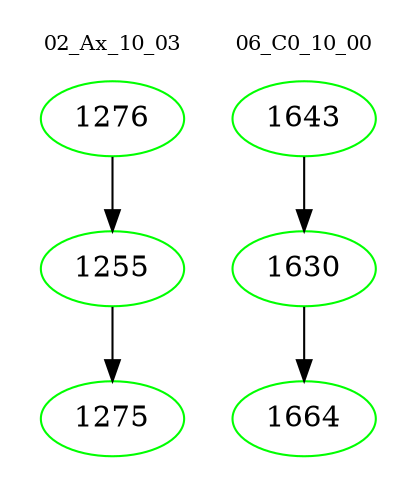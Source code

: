 digraph{
subgraph cluster_0 {
color = white
label = "02_Ax_10_03";
fontsize=10;
T0_1276 [label="1276", color="green"]
T0_1276 -> T0_1255 [color="black"]
T0_1255 [label="1255", color="green"]
T0_1255 -> T0_1275 [color="black"]
T0_1275 [label="1275", color="green"]
}
subgraph cluster_1 {
color = white
label = "06_C0_10_00";
fontsize=10;
T1_1643 [label="1643", color="green"]
T1_1643 -> T1_1630 [color="black"]
T1_1630 [label="1630", color="green"]
T1_1630 -> T1_1664 [color="black"]
T1_1664 [label="1664", color="green"]
}
}
